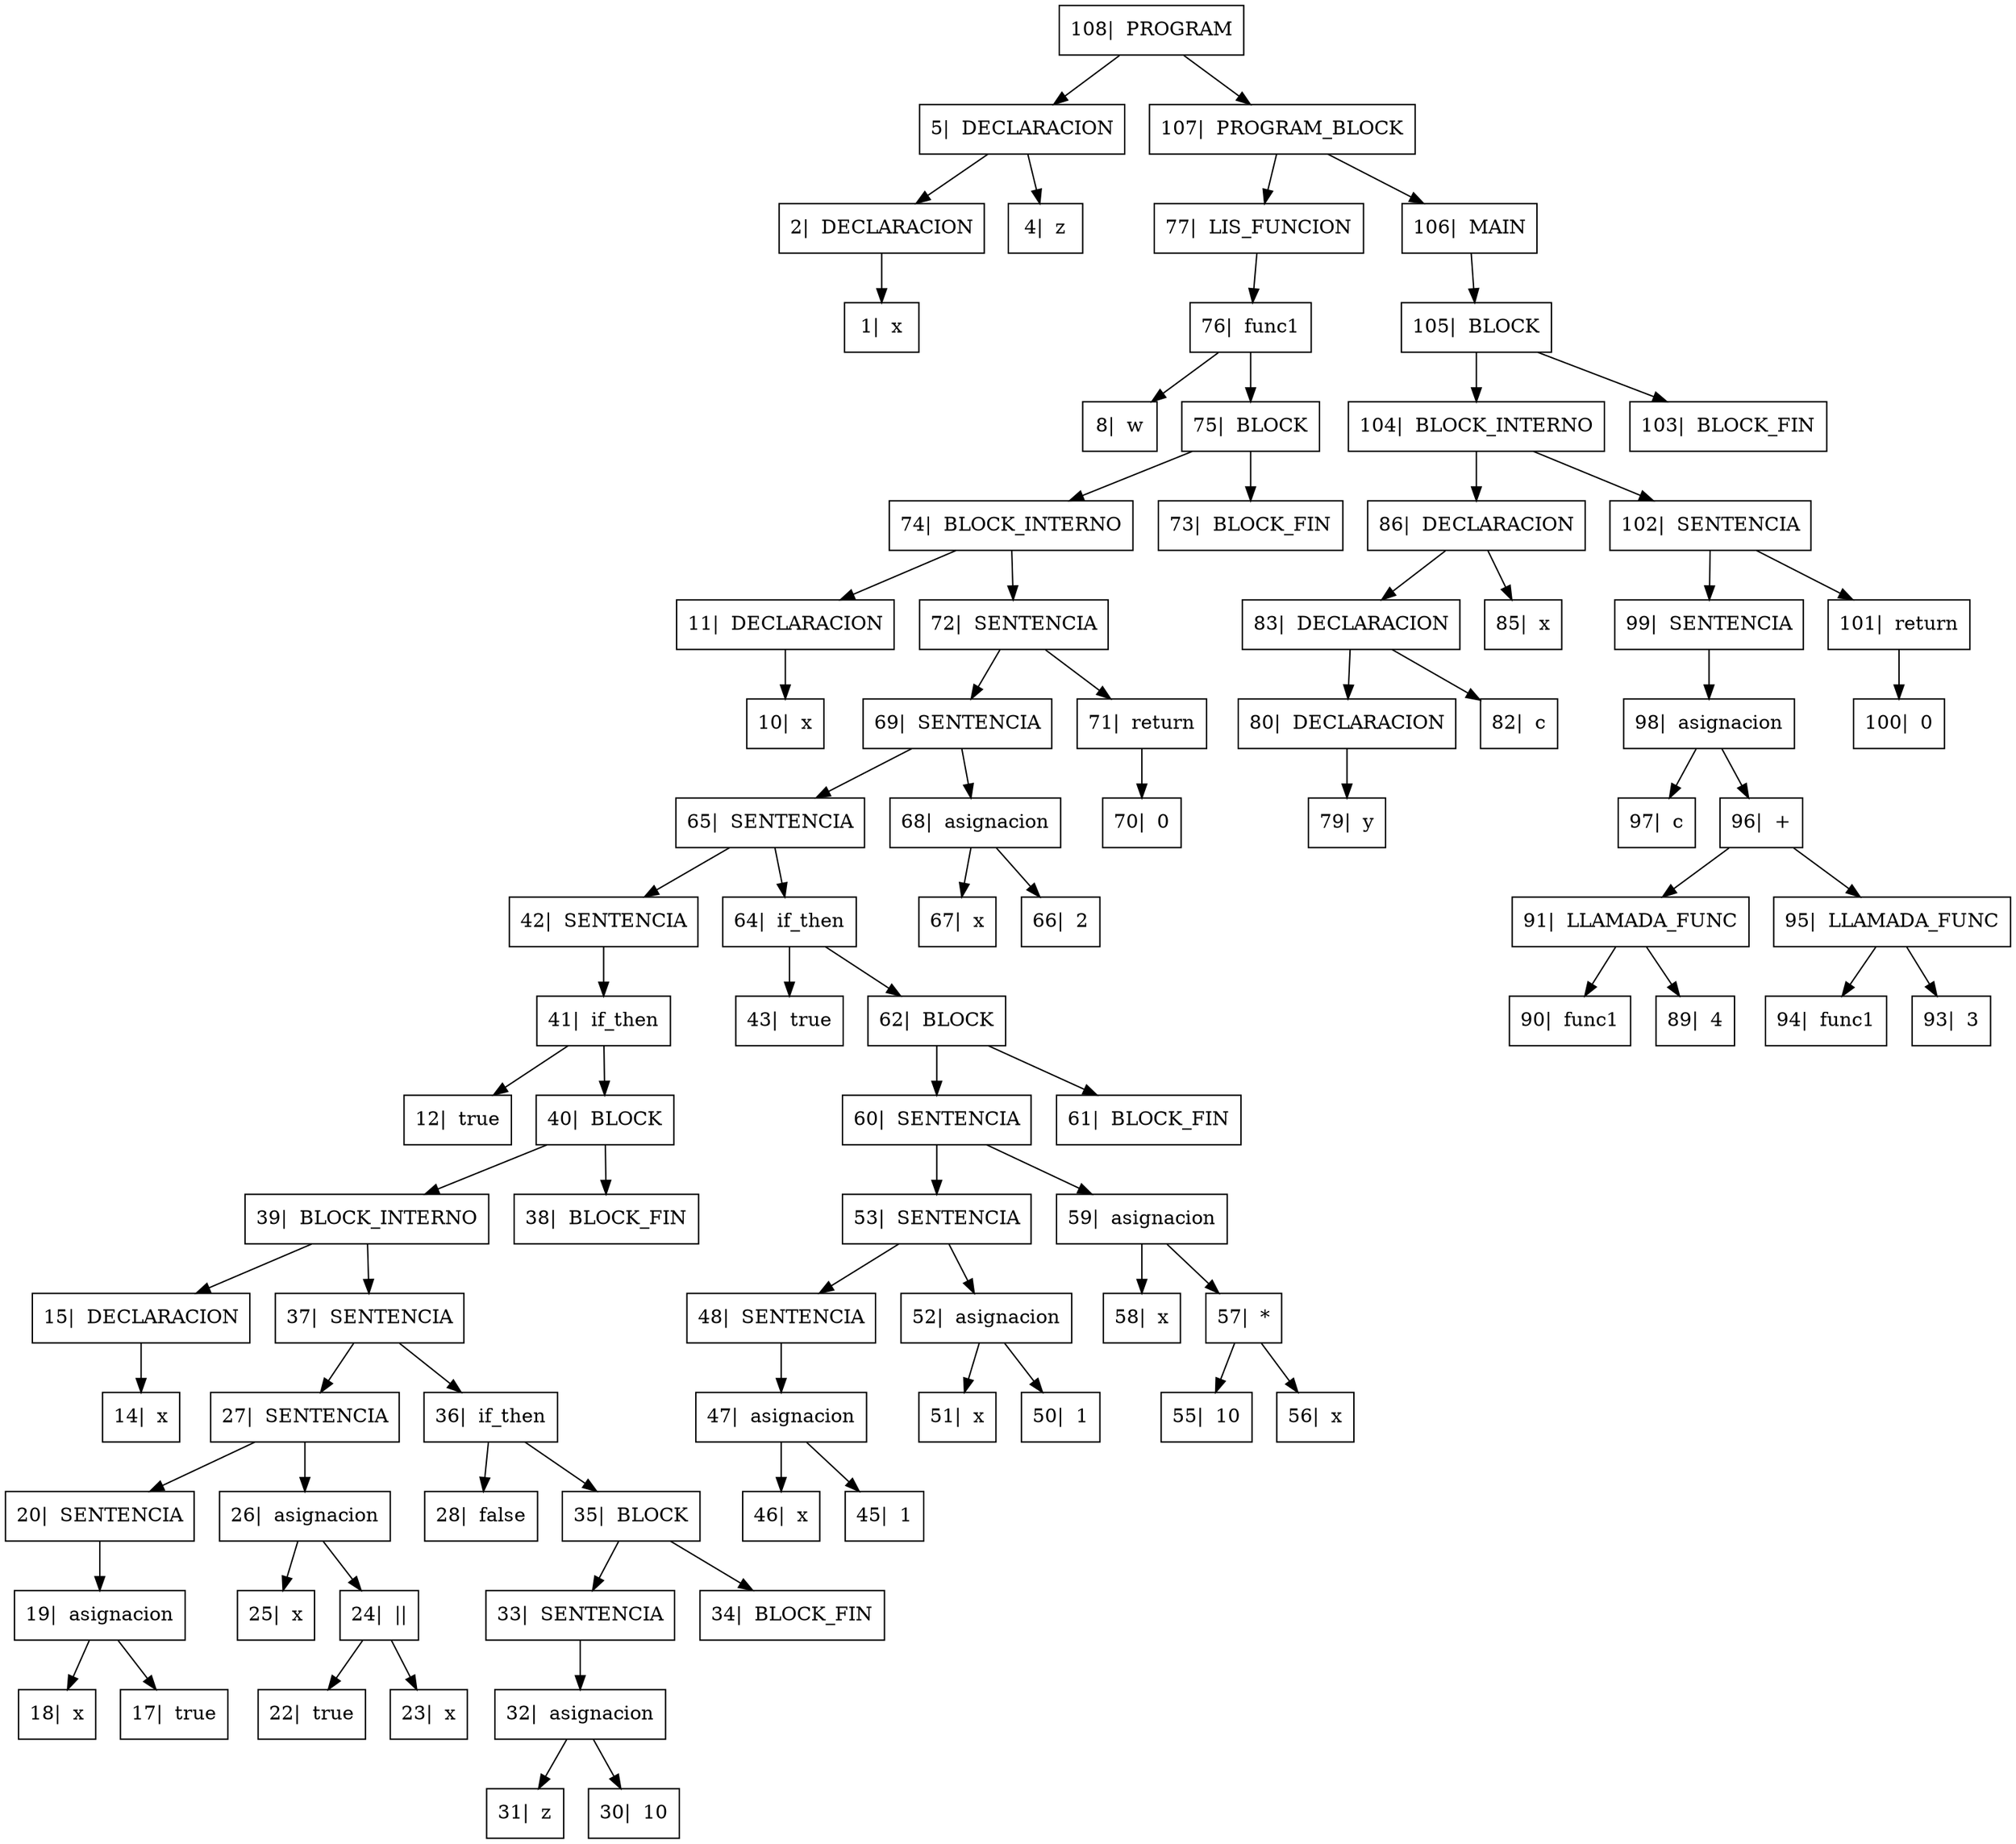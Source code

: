 digraph{

rankdir=TB;

node[shape=box];
"108|  PROGRAM" -> "5|  DECLARACION", "107|  PROGRAM_BLOCK";
"5|  DECLARACION" -> "2|  DECLARACION", "4|  z";
"2|  DECLARACION" -> "1|  x" ;
"107|  PROGRAM_BLOCK" -> "77|  LIS_FUNCION", "106|  MAIN";
"77|  LIS_FUNCION" -> "76|  func1" ;
"76|  func1" -> "8|  w", "75|  BLOCK";
"75|  BLOCK" -> "74|  BLOCK_INTERNO", "73|  BLOCK_FIN";
"74|  BLOCK_INTERNO" -> "11|  DECLARACION", "72|  SENTENCIA";
"11|  DECLARACION" -> "10|  x" ;
"72|  SENTENCIA" -> "69|  SENTENCIA", "71|  return";
"69|  SENTENCIA" -> "65|  SENTENCIA", "68|  asignacion";
"65|  SENTENCIA" -> "42|  SENTENCIA", "64|  if_then";
"42|  SENTENCIA" -> "41|  if_then" ;
"41|  if_then" -> "12|  true", "40|  BLOCK";
"40|  BLOCK" -> "39|  BLOCK_INTERNO", "38|  BLOCK_FIN";
"39|  BLOCK_INTERNO" -> "15|  DECLARACION", "37|  SENTENCIA";
"15|  DECLARACION" -> "14|  x" ;
"37|  SENTENCIA" -> "27|  SENTENCIA", "36|  if_then";
"27|  SENTENCIA" -> "20|  SENTENCIA", "26|  asignacion";
"20|  SENTENCIA" -> "19|  asignacion" ;
"19|  asignacion" -> "18|  x", "17|  true";
"26|  asignacion" -> "25|  x", "24|  ||";
"24|  ||" -> "22|  true", "23|  x";
"36|  if_then" -> "28|  false", "35|  BLOCK";
"35|  BLOCK" -> "33|  SENTENCIA", "34|  BLOCK_FIN";
"33|  SENTENCIA" -> "32|  asignacion" ;
"32|  asignacion" -> "31|  z", "30|  10";
"64|  if_then" -> "43|  true", "62|  BLOCK";
"62|  BLOCK" -> "60|  SENTENCIA", "61|  BLOCK_FIN";
"60|  SENTENCIA" -> "53|  SENTENCIA", "59|  asignacion";
"53|  SENTENCIA" -> "48|  SENTENCIA", "52|  asignacion";
"48|  SENTENCIA" -> "47|  asignacion" ;
"47|  asignacion" -> "46|  x", "45|  1";
"52|  asignacion" -> "51|  x", "50|  1";
"59|  asignacion" -> "58|  x", "57|  *";
"57|  *" -> "55|  10", "56|  x";
"68|  asignacion" -> "67|  x", "66|  2";
"71|  return" -> "70|  0" ;
"106|  MAIN" -> "105|  BLOCK" ;
"105|  BLOCK" -> "104|  BLOCK_INTERNO", "103|  BLOCK_FIN";
"104|  BLOCK_INTERNO" -> "86|  DECLARACION", "102|  SENTENCIA";
"86|  DECLARACION" -> "83|  DECLARACION", "85|  x";
"83|  DECLARACION" -> "80|  DECLARACION", "82|  c";
"80|  DECLARACION" -> "79|  y" ;
"102|  SENTENCIA" -> "99|  SENTENCIA", "101|  return";
"99|  SENTENCIA" -> "98|  asignacion" ;
"98|  asignacion" -> "97|  c", "96|  +";
"96|  +" -> "91|  LLAMADA_FUNC", "95|  LLAMADA_FUNC";
"91|  LLAMADA_FUNC" -> "90|  func1", "89|  4";
"95|  LLAMADA_FUNC" -> "94|  func1", "93|  3";
"101|  return" -> "100|  0" ;
}
